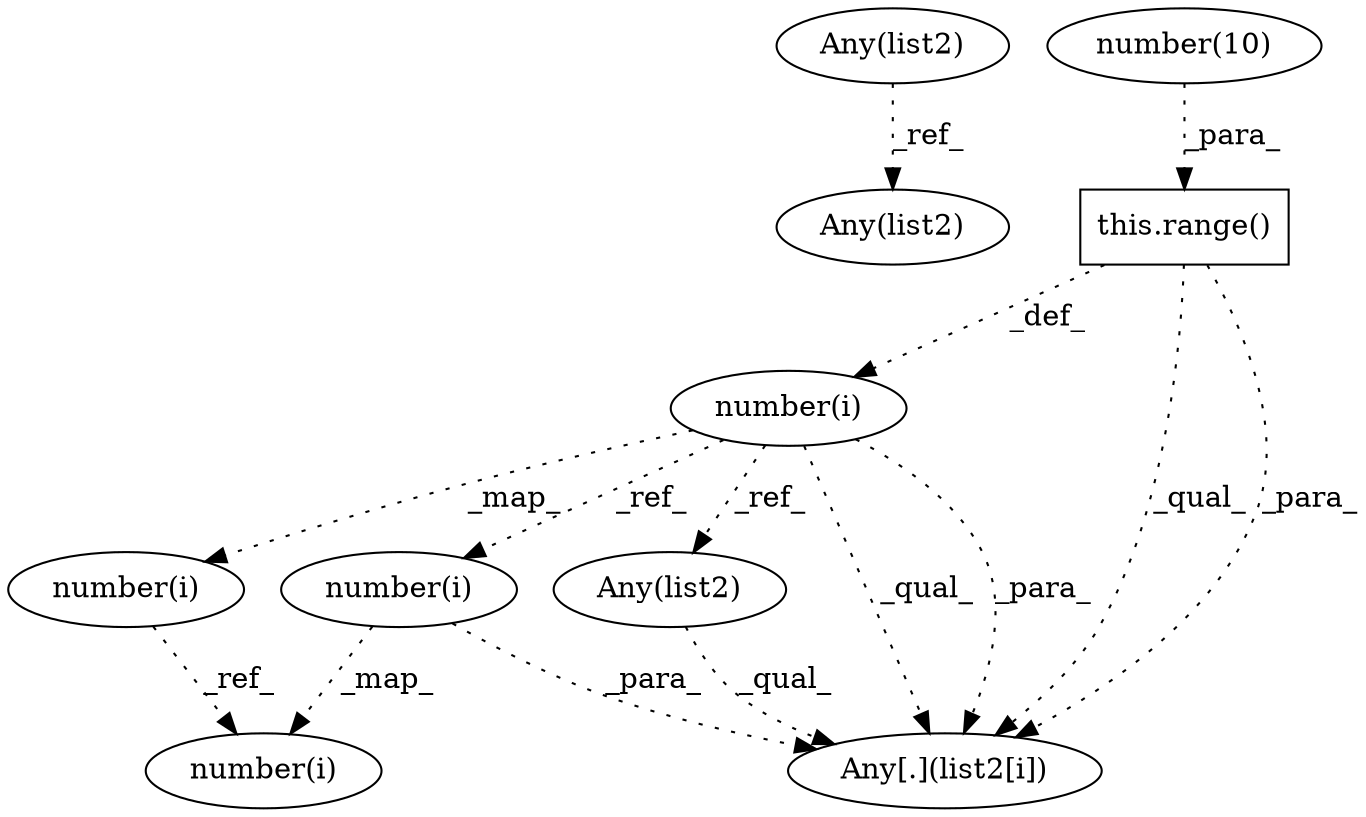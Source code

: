 digraph G {
1 [label="Any(list2)" shape=ellipse]
2 [label="number(i)" shape=ellipse]
3 [label="number(i)" shape=ellipse]
4 [label="this.range()" shape=box]
5 [label="Any(list2)" shape=ellipse]
6 [label="number(i)" shape=ellipse]
7 [label="Any(list2)" shape=ellipse]
8 [label="Any[.](list2[i])" shape=ellipse]
9 [label="number(10)" shape=ellipse]
10 [label="number(i)" shape=ellipse]
5 -> 1 [label="_ref_" style=dotted];
4 -> 2 [label="_def_" style=dotted];
2 -> 3 [label="_map_" style=dotted];
9 -> 4 [label="_para_" style=dotted];
2 -> 6 [label="_ref_" style=dotted];
2 -> 7 [label="_ref_" style=dotted];
7 -> 8 [label="_qual_" style=dotted];
6 -> 8 [label="_para_" style=dotted];
2 -> 8 [label="_qual_" style=dotted];
4 -> 8 [label="_qual_" style=dotted];
2 -> 8 [label="_para_" style=dotted];
4 -> 8 [label="_para_" style=dotted];
3 -> 10 [label="_ref_" style=dotted];
6 -> 10 [label="_map_" style=dotted];
}